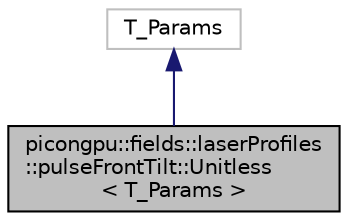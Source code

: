 digraph "picongpu::fields::laserProfiles::pulseFrontTilt::Unitless&lt; T_Params &gt;"
{
 // LATEX_PDF_SIZE
  edge [fontname="Helvetica",fontsize="10",labelfontname="Helvetica",labelfontsize="10"];
  node [fontname="Helvetica",fontsize="10",shape=record];
  Node1 [label="picongpu::fields::laserProfiles\l::pulseFrontTilt::Unitless\l\< T_Params \>",height=0.2,width=0.4,color="black", fillcolor="grey75", style="filled", fontcolor="black",tooltip=" "];
  Node2 -> Node1 [dir="back",color="midnightblue",fontsize="10",style="solid",fontname="Helvetica"];
  Node2 [label="T_Params",height=0.2,width=0.4,color="grey75", fillcolor="white", style="filled",tooltip=" "];
}
